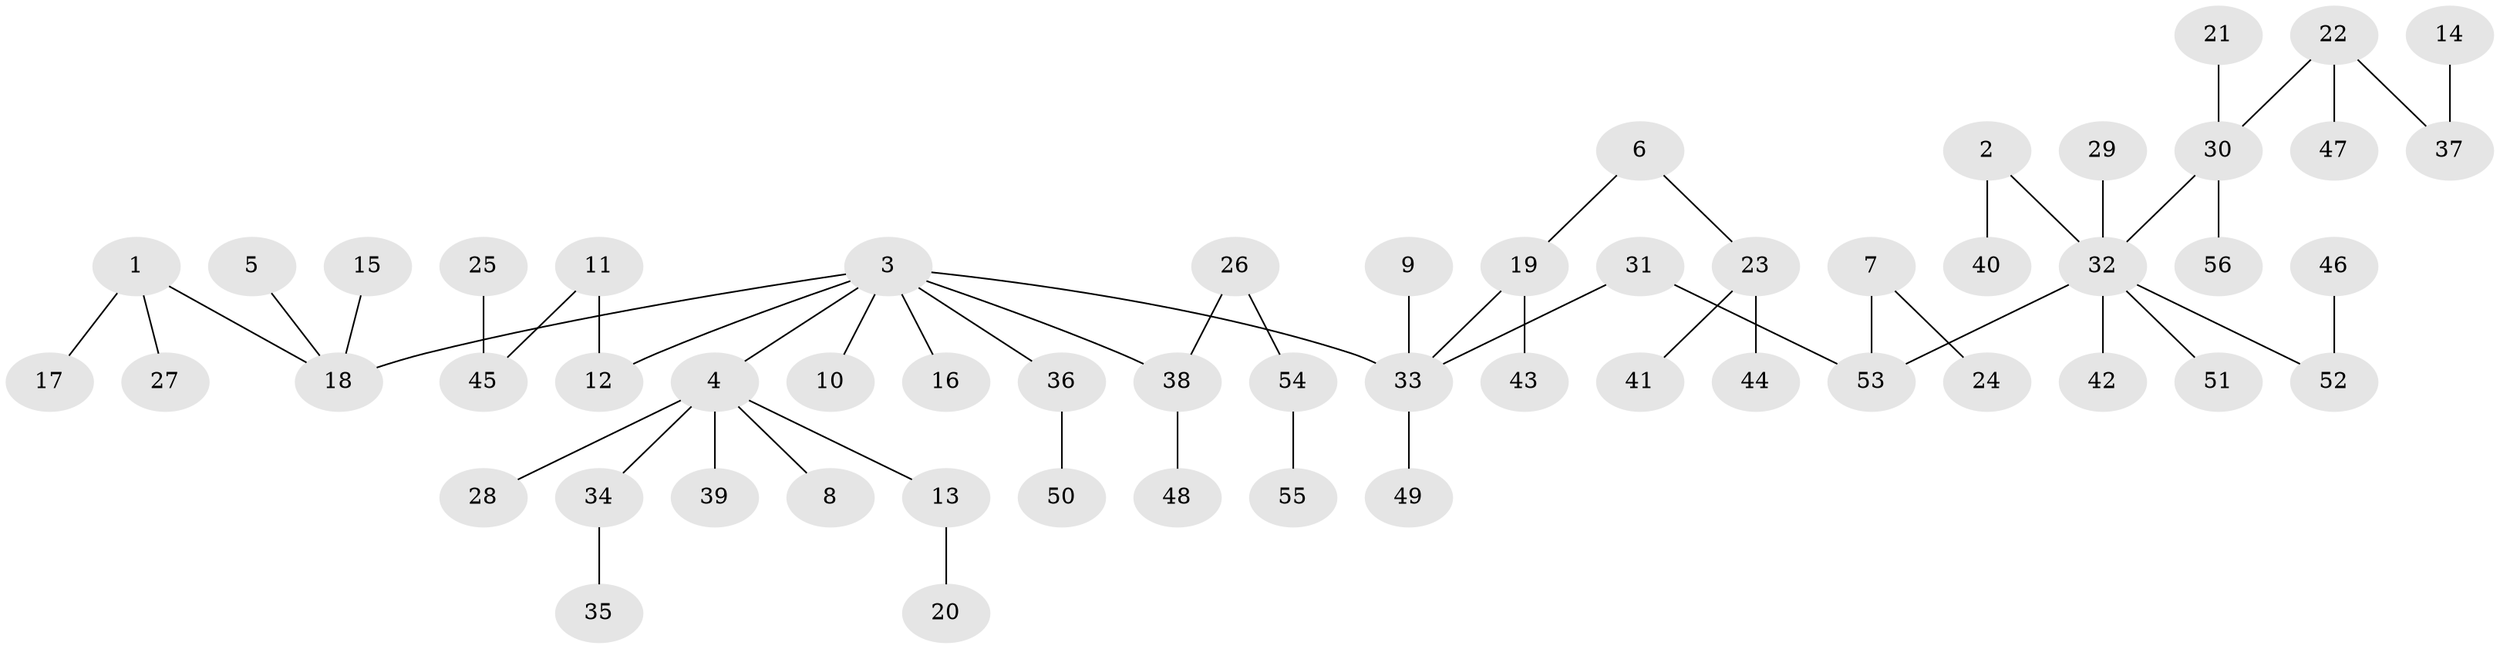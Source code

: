 // original degree distribution, {3: 0.17117117117117117, 6: 0.018018018018018018, 5: 0.02702702702702703, 4: 0.05405405405405406, 2: 0.27927927927927926, 1: 0.45045045045045046}
// Generated by graph-tools (version 1.1) at 2025/26/03/09/25 03:26:23]
// undirected, 56 vertices, 55 edges
graph export_dot {
graph [start="1"]
  node [color=gray90,style=filled];
  1;
  2;
  3;
  4;
  5;
  6;
  7;
  8;
  9;
  10;
  11;
  12;
  13;
  14;
  15;
  16;
  17;
  18;
  19;
  20;
  21;
  22;
  23;
  24;
  25;
  26;
  27;
  28;
  29;
  30;
  31;
  32;
  33;
  34;
  35;
  36;
  37;
  38;
  39;
  40;
  41;
  42;
  43;
  44;
  45;
  46;
  47;
  48;
  49;
  50;
  51;
  52;
  53;
  54;
  55;
  56;
  1 -- 17 [weight=1.0];
  1 -- 18 [weight=1.0];
  1 -- 27 [weight=1.0];
  2 -- 32 [weight=1.0];
  2 -- 40 [weight=1.0];
  3 -- 4 [weight=1.0];
  3 -- 10 [weight=1.0];
  3 -- 12 [weight=1.0];
  3 -- 16 [weight=1.0];
  3 -- 18 [weight=1.0];
  3 -- 33 [weight=1.0];
  3 -- 36 [weight=1.0];
  3 -- 38 [weight=1.0];
  4 -- 8 [weight=1.0];
  4 -- 13 [weight=1.0];
  4 -- 28 [weight=1.0];
  4 -- 34 [weight=1.0];
  4 -- 39 [weight=1.0];
  5 -- 18 [weight=1.0];
  6 -- 19 [weight=1.0];
  6 -- 23 [weight=1.0];
  7 -- 24 [weight=1.0];
  7 -- 53 [weight=1.0];
  9 -- 33 [weight=1.0];
  11 -- 12 [weight=1.0];
  11 -- 45 [weight=1.0];
  13 -- 20 [weight=1.0];
  14 -- 37 [weight=1.0];
  15 -- 18 [weight=1.0];
  19 -- 33 [weight=1.0];
  19 -- 43 [weight=1.0];
  21 -- 30 [weight=1.0];
  22 -- 30 [weight=1.0];
  22 -- 37 [weight=1.0];
  22 -- 47 [weight=1.0];
  23 -- 41 [weight=1.0];
  23 -- 44 [weight=1.0];
  25 -- 45 [weight=1.0];
  26 -- 38 [weight=1.0];
  26 -- 54 [weight=1.0];
  29 -- 32 [weight=1.0];
  30 -- 32 [weight=1.0];
  30 -- 56 [weight=1.0];
  31 -- 33 [weight=1.0];
  31 -- 53 [weight=1.0];
  32 -- 42 [weight=1.0];
  32 -- 51 [weight=1.0];
  32 -- 52 [weight=1.0];
  32 -- 53 [weight=1.0];
  33 -- 49 [weight=1.0];
  34 -- 35 [weight=1.0];
  36 -- 50 [weight=1.0];
  38 -- 48 [weight=1.0];
  46 -- 52 [weight=1.0];
  54 -- 55 [weight=1.0];
}

